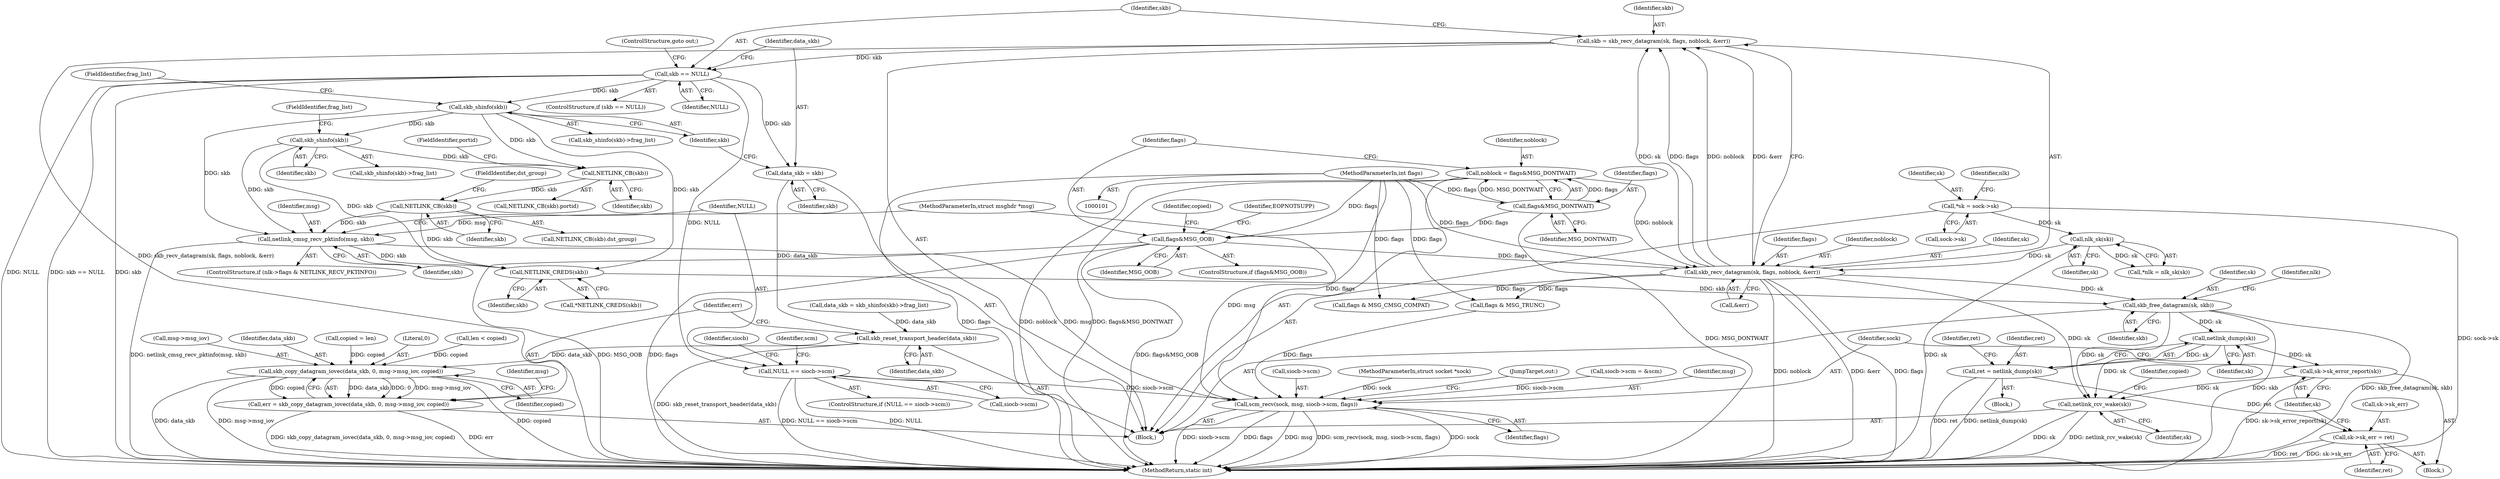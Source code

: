 digraph "0_linux_f3d3342602f8bcbf37d7c46641cb9bca7618eb1c_22@API" {
"1000146" [label="(Call,skb = skb_recv_datagram(sk, flags, noblock, &err))"];
"1000148" [label="(Call,skb_recv_datagram(sk, flags, noblock, &err))"];
"1000123" [label="(Call,nlk_sk(sk))"];
"1000115" [label="(Call,*sk = sock->sk)"];
"1000137" [label="(Call,flags&MSG_OOB)"];
"1000128" [label="(Call,flags&MSG_DONTWAIT)"];
"1000106" [label="(MethodParameterIn,int flags)"];
"1000126" [label="(Call,noblock = flags&MSG_DONTWAIT)"];
"1000155" [label="(Call,skb == NULL)"];
"1000159" [label="(Call,data_skb = skb)"];
"1000197" [label="(Call,skb_reset_transport_header(data_skb))"];
"1000201" [label="(Call,skb_copy_datagram_iovec(data_skb, 0, msg->msg_iov, copied))"];
"1000199" [label="(Call,err = skb_copy_datagram_iovec(data_skb, 0, msg->msg_iov, copied))"];
"1000165" [label="(Call,skb_shinfo(skb))"];
"1000176" [label="(Call,skb_shinfo(skb))"];
"1000236" [label="(Call,NETLINK_CB(skb))"];
"1000245" [label="(Call,NETLINK_CB(skb))"];
"1000261" [label="(Call,netlink_cmsg_recv_pktinfo(msg, skb))"];
"1000290" [label="(Call,NETLINK_CREDS(skb))"];
"1000301" [label="(Call,skb_free_datagram(sk, skb))"];
"1000323" [label="(Call,netlink_dump(sk))"];
"1000321" [label="(Call,ret = netlink_dump(sk))"];
"1000328" [label="(Call,sk->sk_err = ret)"];
"1000333" [label="(Call,sk->sk_error_report(sk))"];
"1000343" [label="(Call,netlink_rcv_wake(sk))"];
"1000335" [label="(Call,scm_recv(sock, msg, siocb->scm, flags))"];
"1000265" [label="(Call,NULL == siocb->scm)"];
"1000246" [label="(Identifier,skb)"];
"1000175" [label="(Call,skb_shinfo(skb)->frag_list)"];
"1000244" [label="(Call,NETLINK_CB(skb).dst_group)"];
"1000334" [label="(Identifier,sk)"];
"1000142" [label="(Identifier,EOPNOTSUPP)"];
"1000235" [label="(Call,NETLINK_CB(skb).portid)"];
"1000103" [label="(MethodParameterIn,struct socket *sock)"];
"1000123" [label="(Call,nlk_sk(sk))"];
"1000155" [label="(Call,skb == NULL)"];
"1000267" [label="(Call,siocb->scm)"];
"1000266" [label="(Identifier,NULL)"];
"1000177" [label="(Identifier,skb)"];
"1000150" [label="(Identifier,flags)"];
"1000106" [label="(MethodParameterIn,int flags)"];
"1000198" [label="(Identifier,data_skb)"];
"1000342" [label="(JumpTarget,out:)"];
"1000104" [label="(MethodParameterIn,struct msghdr *msg)"];
"1000345" [label="(Identifier,copied)"];
"1000236" [label="(Call,NETLINK_CB(skb))"];
"1000328" [label="(Call,sk->sk_err = ret)"];
"1000277" [label="(Call,siocb->scm = &scm)"];
"1000166" [label="(Identifier,skb)"];
"1000335" [label="(Call,scm_recv(sock, msg, siocb->scm, flags))"];
"1000121" [label="(Call,*nlk = nlk_sk(sk))"];
"1000302" [label="(Identifier,sk)"];
"1000194" [label="(Call,copied = len)"];
"1000210" [label="(Identifier,msg)"];
"1000320" [label="(Block,)"];
"1000344" [label="(Identifier,sk)"];
"1000156" [label="(Identifier,skb)"];
"1000265" [label="(Call,NULL == siocb->scm)"];
"1000261" [label="(Call,netlink_cmsg_recv_pktinfo(msg, skb))"];
"1000203" [label="(Literal,0)"];
"1000346" [label="(MethodReturn,static int)"];
"1000129" [label="(Identifier,flags)"];
"1000176" [label="(Call,skb_shinfo(skb))"];
"1000147" [label="(Identifier,skb)"];
"1000185" [label="(Call,len < copied)"];
"1000128" [label="(Call,flags&MSG_DONTWAIT)"];
"1000152" [label="(Call,&err)"];
"1000207" [label="(Identifier,copied)"];
"1000126" [label="(Call,noblock = flags&MSG_DONTWAIT)"];
"1000238" [label="(FieldIdentifier,portid)"];
"1000199" [label="(Call,err = skb_copy_datagram_iovec(data_skb, 0, msg->msg_iov, copied))"];
"1000303" [label="(Identifier,skb)"];
"1000263" [label="(Identifier,skb)"];
"1000324" [label="(Identifier,sk)"];
"1000158" [label="(ControlStructure,goto out;)"];
"1000116" [label="(Identifier,sk)"];
"1000341" [label="(Identifier,flags)"];
"1000137" [label="(Call,flags&MSG_OOB)"];
"1000204" [label="(Call,msg->msg_iov)"];
"1000255" [label="(ControlStructure,if (nlk->flags & NETLINK_RECV_PKTINFO))"];
"1000262" [label="(Identifier,msg)"];
"1000327" [label="(Block,)"];
"1000337" [label="(Identifier,msg)"];
"1000336" [label="(Identifier,sock)"];
"1000154" [label="(ControlStructure,if (skb == NULL))"];
"1000117" [label="(Call,sock->sk)"];
"1000138" [label="(Identifier,flags)"];
"1000237" [label="(Identifier,skb)"];
"1000323" [label="(Call,netlink_dump(sk))"];
"1000173" [label="(Call,data_skb = skb_shinfo(skb)->frag_list)"];
"1000170" [label="(Call,flags & MSG_CMSG_COMPAT)"];
"1000151" [label="(Identifier,noblock)"];
"1000164" [label="(Call,skb_shinfo(skb)->frag_list)"];
"1000165" [label="(Call,skb_shinfo(skb))"];
"1000107" [label="(Block,)"];
"1000202" [label="(Identifier,data_skb)"];
"1000197" [label="(Call,skb_reset_transport_header(data_skb))"];
"1000149" [label="(Identifier,sk)"];
"1000122" [label="(Identifier,nlk)"];
"1000326" [label="(Identifier,ret)"];
"1000333" [label="(Call,sk->sk_error_report(sk))"];
"1000329" [label="(Call,sk->sk_err)"];
"1000167" [label="(FieldIdentifier,frag_list)"];
"1000127" [label="(Identifier,noblock)"];
"1000307" [label="(Identifier,nlk)"];
"1000148" [label="(Call,skb_recv_datagram(sk, flags, noblock, &err))"];
"1000289" [label="(Call,*NETLINK_CREDS(skb))"];
"1000286" [label="(Identifier,siocb)"];
"1000146" [label="(Call,skb = skb_recv_datagram(sk, flags, noblock, &err))"];
"1000338" [label="(Call,siocb->scm)"];
"1000291" [label="(Identifier,skb)"];
"1000124" [label="(Identifier,sk)"];
"1000144" [label="(Identifier,copied)"];
"1000157" [label="(Identifier,NULL)"];
"1000321" [label="(Call,ret = netlink_dump(sk))"];
"1000200" [label="(Identifier,err)"];
"1000115" [label="(Call,*sk = sock->sk)"];
"1000273" [label="(Identifier,scm)"];
"1000136" [label="(ControlStructure,if (flags&MSG_OOB))"];
"1000161" [label="(Identifier,skb)"];
"1000332" [label="(Identifier,ret)"];
"1000301" [label="(Call,skb_free_datagram(sk, skb))"];
"1000160" [label="(Identifier,data_skb)"];
"1000290" [label="(Call,NETLINK_CREDS(skb))"];
"1000201" [label="(Call,skb_copy_datagram_iovec(data_skb, 0, msg->msg_iov, copied))"];
"1000178" [label="(FieldIdentifier,frag_list)"];
"1000139" [label="(Identifier,MSG_OOB)"];
"1000247" [label="(FieldIdentifier,dst_group)"];
"1000322" [label="(Identifier,ret)"];
"1000264" [label="(ControlStructure,if (NULL == siocb->scm))"];
"1000130" [label="(Identifier,MSG_DONTWAIT)"];
"1000159" [label="(Call,data_skb = skb)"];
"1000245" [label="(Call,NETLINK_CB(skb))"];
"1000343" [label="(Call,netlink_rcv_wake(sk))"];
"1000293" [label="(Call,flags & MSG_TRUNC)"];
"1000146" -> "1000107"  [label="AST: "];
"1000146" -> "1000148"  [label="CFG: "];
"1000147" -> "1000146"  [label="AST: "];
"1000148" -> "1000146"  [label="AST: "];
"1000156" -> "1000146"  [label="CFG: "];
"1000146" -> "1000346"  [label="DDG: skb_recv_datagram(sk, flags, noblock, &err)"];
"1000148" -> "1000146"  [label="DDG: sk"];
"1000148" -> "1000146"  [label="DDG: flags"];
"1000148" -> "1000146"  [label="DDG: noblock"];
"1000148" -> "1000146"  [label="DDG: &err"];
"1000146" -> "1000155"  [label="DDG: skb"];
"1000148" -> "1000152"  [label="CFG: "];
"1000149" -> "1000148"  [label="AST: "];
"1000150" -> "1000148"  [label="AST: "];
"1000151" -> "1000148"  [label="AST: "];
"1000152" -> "1000148"  [label="AST: "];
"1000148" -> "1000346"  [label="DDG: noblock"];
"1000148" -> "1000346"  [label="DDG: &err"];
"1000148" -> "1000346"  [label="DDG: flags"];
"1000123" -> "1000148"  [label="DDG: sk"];
"1000137" -> "1000148"  [label="DDG: flags"];
"1000106" -> "1000148"  [label="DDG: flags"];
"1000126" -> "1000148"  [label="DDG: noblock"];
"1000148" -> "1000170"  [label="DDG: flags"];
"1000148" -> "1000293"  [label="DDG: flags"];
"1000148" -> "1000301"  [label="DDG: sk"];
"1000148" -> "1000343"  [label="DDG: sk"];
"1000123" -> "1000121"  [label="AST: "];
"1000123" -> "1000124"  [label="CFG: "];
"1000124" -> "1000123"  [label="AST: "];
"1000121" -> "1000123"  [label="CFG: "];
"1000123" -> "1000346"  [label="DDG: sk"];
"1000123" -> "1000121"  [label="DDG: sk"];
"1000115" -> "1000123"  [label="DDG: sk"];
"1000115" -> "1000107"  [label="AST: "];
"1000115" -> "1000117"  [label="CFG: "];
"1000116" -> "1000115"  [label="AST: "];
"1000117" -> "1000115"  [label="AST: "];
"1000122" -> "1000115"  [label="CFG: "];
"1000115" -> "1000346"  [label="DDG: sock->sk"];
"1000137" -> "1000136"  [label="AST: "];
"1000137" -> "1000139"  [label="CFG: "];
"1000138" -> "1000137"  [label="AST: "];
"1000139" -> "1000137"  [label="AST: "];
"1000142" -> "1000137"  [label="CFG: "];
"1000144" -> "1000137"  [label="CFG: "];
"1000137" -> "1000346"  [label="DDG: MSG_OOB"];
"1000137" -> "1000346"  [label="DDG: flags"];
"1000137" -> "1000346"  [label="DDG: flags&MSG_OOB"];
"1000128" -> "1000137"  [label="DDG: flags"];
"1000106" -> "1000137"  [label="DDG: flags"];
"1000128" -> "1000126"  [label="AST: "];
"1000128" -> "1000130"  [label="CFG: "];
"1000129" -> "1000128"  [label="AST: "];
"1000130" -> "1000128"  [label="AST: "];
"1000126" -> "1000128"  [label="CFG: "];
"1000128" -> "1000346"  [label="DDG: MSG_DONTWAIT"];
"1000128" -> "1000126"  [label="DDG: flags"];
"1000128" -> "1000126"  [label="DDG: MSG_DONTWAIT"];
"1000106" -> "1000128"  [label="DDG: flags"];
"1000106" -> "1000101"  [label="AST: "];
"1000106" -> "1000346"  [label="DDG: flags"];
"1000106" -> "1000170"  [label="DDG: flags"];
"1000106" -> "1000293"  [label="DDG: flags"];
"1000106" -> "1000335"  [label="DDG: flags"];
"1000126" -> "1000107"  [label="AST: "];
"1000127" -> "1000126"  [label="AST: "];
"1000138" -> "1000126"  [label="CFG: "];
"1000126" -> "1000346"  [label="DDG: noblock"];
"1000126" -> "1000346"  [label="DDG: flags&MSG_DONTWAIT"];
"1000155" -> "1000154"  [label="AST: "];
"1000155" -> "1000157"  [label="CFG: "];
"1000156" -> "1000155"  [label="AST: "];
"1000157" -> "1000155"  [label="AST: "];
"1000158" -> "1000155"  [label="CFG: "];
"1000160" -> "1000155"  [label="CFG: "];
"1000155" -> "1000346"  [label="DDG: NULL"];
"1000155" -> "1000346"  [label="DDG: skb == NULL"];
"1000155" -> "1000346"  [label="DDG: skb"];
"1000155" -> "1000159"  [label="DDG: skb"];
"1000155" -> "1000165"  [label="DDG: skb"];
"1000155" -> "1000265"  [label="DDG: NULL"];
"1000159" -> "1000107"  [label="AST: "];
"1000159" -> "1000161"  [label="CFG: "];
"1000160" -> "1000159"  [label="AST: "];
"1000161" -> "1000159"  [label="AST: "];
"1000166" -> "1000159"  [label="CFG: "];
"1000159" -> "1000197"  [label="DDG: data_skb"];
"1000197" -> "1000107"  [label="AST: "];
"1000197" -> "1000198"  [label="CFG: "];
"1000198" -> "1000197"  [label="AST: "];
"1000200" -> "1000197"  [label="CFG: "];
"1000197" -> "1000346"  [label="DDG: skb_reset_transport_header(data_skb)"];
"1000173" -> "1000197"  [label="DDG: data_skb"];
"1000197" -> "1000201"  [label="DDG: data_skb"];
"1000201" -> "1000199"  [label="AST: "];
"1000201" -> "1000207"  [label="CFG: "];
"1000202" -> "1000201"  [label="AST: "];
"1000203" -> "1000201"  [label="AST: "];
"1000204" -> "1000201"  [label="AST: "];
"1000207" -> "1000201"  [label="AST: "];
"1000199" -> "1000201"  [label="CFG: "];
"1000201" -> "1000346"  [label="DDG: copied"];
"1000201" -> "1000346"  [label="DDG: data_skb"];
"1000201" -> "1000346"  [label="DDG: msg->msg_iov"];
"1000201" -> "1000199"  [label="DDG: data_skb"];
"1000201" -> "1000199"  [label="DDG: 0"];
"1000201" -> "1000199"  [label="DDG: msg->msg_iov"];
"1000201" -> "1000199"  [label="DDG: copied"];
"1000185" -> "1000201"  [label="DDG: copied"];
"1000194" -> "1000201"  [label="DDG: copied"];
"1000199" -> "1000107"  [label="AST: "];
"1000200" -> "1000199"  [label="AST: "];
"1000210" -> "1000199"  [label="CFG: "];
"1000199" -> "1000346"  [label="DDG: skb_copy_datagram_iovec(data_skb, 0, msg->msg_iov, copied)"];
"1000199" -> "1000346"  [label="DDG: err"];
"1000165" -> "1000164"  [label="AST: "];
"1000165" -> "1000166"  [label="CFG: "];
"1000166" -> "1000165"  [label="AST: "];
"1000167" -> "1000165"  [label="CFG: "];
"1000165" -> "1000176"  [label="DDG: skb"];
"1000165" -> "1000236"  [label="DDG: skb"];
"1000165" -> "1000261"  [label="DDG: skb"];
"1000165" -> "1000290"  [label="DDG: skb"];
"1000176" -> "1000175"  [label="AST: "];
"1000176" -> "1000177"  [label="CFG: "];
"1000177" -> "1000176"  [label="AST: "];
"1000178" -> "1000176"  [label="CFG: "];
"1000176" -> "1000236"  [label="DDG: skb"];
"1000176" -> "1000261"  [label="DDG: skb"];
"1000176" -> "1000290"  [label="DDG: skb"];
"1000236" -> "1000235"  [label="AST: "];
"1000236" -> "1000237"  [label="CFG: "];
"1000237" -> "1000236"  [label="AST: "];
"1000238" -> "1000236"  [label="CFG: "];
"1000236" -> "1000245"  [label="DDG: skb"];
"1000245" -> "1000244"  [label="AST: "];
"1000245" -> "1000246"  [label="CFG: "];
"1000246" -> "1000245"  [label="AST: "];
"1000247" -> "1000245"  [label="CFG: "];
"1000245" -> "1000261"  [label="DDG: skb"];
"1000245" -> "1000290"  [label="DDG: skb"];
"1000261" -> "1000255"  [label="AST: "];
"1000261" -> "1000263"  [label="CFG: "];
"1000262" -> "1000261"  [label="AST: "];
"1000263" -> "1000261"  [label="AST: "];
"1000266" -> "1000261"  [label="CFG: "];
"1000261" -> "1000346"  [label="DDG: netlink_cmsg_recv_pktinfo(msg, skb)"];
"1000104" -> "1000261"  [label="DDG: msg"];
"1000261" -> "1000290"  [label="DDG: skb"];
"1000261" -> "1000335"  [label="DDG: msg"];
"1000290" -> "1000289"  [label="AST: "];
"1000290" -> "1000291"  [label="CFG: "];
"1000291" -> "1000290"  [label="AST: "];
"1000289" -> "1000290"  [label="CFG: "];
"1000290" -> "1000301"  [label="DDG: skb"];
"1000301" -> "1000107"  [label="AST: "];
"1000301" -> "1000303"  [label="CFG: "];
"1000302" -> "1000301"  [label="AST: "];
"1000303" -> "1000301"  [label="AST: "];
"1000307" -> "1000301"  [label="CFG: "];
"1000301" -> "1000346"  [label="DDG: skb"];
"1000301" -> "1000346"  [label="DDG: skb_free_datagram(sk, skb)"];
"1000301" -> "1000323"  [label="DDG: sk"];
"1000301" -> "1000343"  [label="DDG: sk"];
"1000323" -> "1000321"  [label="AST: "];
"1000323" -> "1000324"  [label="CFG: "];
"1000324" -> "1000323"  [label="AST: "];
"1000321" -> "1000323"  [label="CFG: "];
"1000323" -> "1000321"  [label="DDG: sk"];
"1000323" -> "1000333"  [label="DDG: sk"];
"1000323" -> "1000343"  [label="DDG: sk"];
"1000321" -> "1000320"  [label="AST: "];
"1000322" -> "1000321"  [label="AST: "];
"1000326" -> "1000321"  [label="CFG: "];
"1000321" -> "1000346"  [label="DDG: ret"];
"1000321" -> "1000346"  [label="DDG: netlink_dump(sk)"];
"1000321" -> "1000328"  [label="DDG: ret"];
"1000328" -> "1000327"  [label="AST: "];
"1000328" -> "1000332"  [label="CFG: "];
"1000329" -> "1000328"  [label="AST: "];
"1000332" -> "1000328"  [label="AST: "];
"1000334" -> "1000328"  [label="CFG: "];
"1000328" -> "1000346"  [label="DDG: ret"];
"1000328" -> "1000346"  [label="DDG: sk->sk_err"];
"1000333" -> "1000327"  [label="AST: "];
"1000333" -> "1000334"  [label="CFG: "];
"1000334" -> "1000333"  [label="AST: "];
"1000336" -> "1000333"  [label="CFG: "];
"1000333" -> "1000346"  [label="DDG: sk->sk_error_report(sk)"];
"1000333" -> "1000343"  [label="DDG: sk"];
"1000343" -> "1000107"  [label="AST: "];
"1000343" -> "1000344"  [label="CFG: "];
"1000344" -> "1000343"  [label="AST: "];
"1000345" -> "1000343"  [label="CFG: "];
"1000343" -> "1000346"  [label="DDG: sk"];
"1000343" -> "1000346"  [label="DDG: netlink_rcv_wake(sk)"];
"1000335" -> "1000107"  [label="AST: "];
"1000335" -> "1000341"  [label="CFG: "];
"1000336" -> "1000335"  [label="AST: "];
"1000337" -> "1000335"  [label="AST: "];
"1000338" -> "1000335"  [label="AST: "];
"1000341" -> "1000335"  [label="AST: "];
"1000342" -> "1000335"  [label="CFG: "];
"1000335" -> "1000346"  [label="DDG: sock"];
"1000335" -> "1000346"  [label="DDG: siocb->scm"];
"1000335" -> "1000346"  [label="DDG: flags"];
"1000335" -> "1000346"  [label="DDG: msg"];
"1000335" -> "1000346"  [label="DDG: scm_recv(sock, msg, siocb->scm, flags)"];
"1000103" -> "1000335"  [label="DDG: sock"];
"1000104" -> "1000335"  [label="DDG: msg"];
"1000265" -> "1000335"  [label="DDG: siocb->scm"];
"1000277" -> "1000335"  [label="DDG: siocb->scm"];
"1000293" -> "1000335"  [label="DDG: flags"];
"1000265" -> "1000264"  [label="AST: "];
"1000265" -> "1000267"  [label="CFG: "];
"1000266" -> "1000265"  [label="AST: "];
"1000267" -> "1000265"  [label="AST: "];
"1000273" -> "1000265"  [label="CFG: "];
"1000286" -> "1000265"  [label="CFG: "];
"1000265" -> "1000346"  [label="DDG: NULL == siocb->scm"];
"1000265" -> "1000346"  [label="DDG: NULL"];
}

